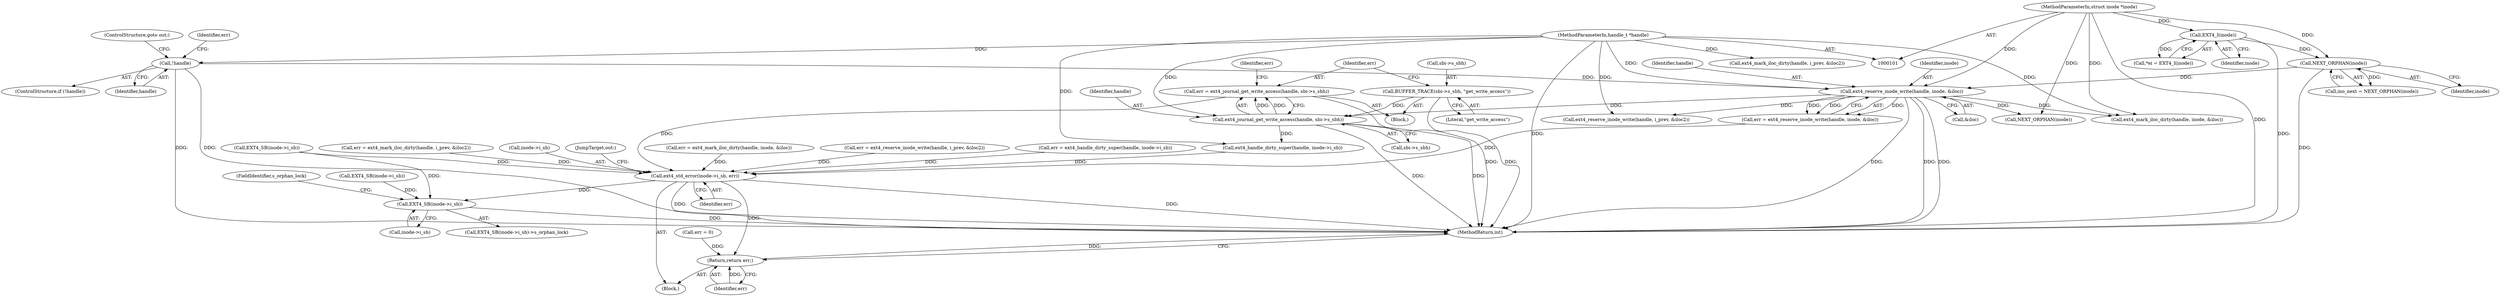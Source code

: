 digraph "0_linux_0e9a9a1ad619e7e987815d20262d36a2f95717ca@API" {
"1000212" [label="(Call,err = ext4_journal_get_write_access(handle, sbi->s_sbh))"];
"1000214" [label="(Call,ext4_journal_get_write_access(handle, sbi->s_sbh))"];
"1000187" [label="(Call,ext4_reserve_inode_write(handle, inode, &iloc))"];
"1000182" [label="(Call,!handle)"];
"1000102" [label="(MethodParameterIn,handle_t *handle)"];
"1000155" [label="(Call,NEXT_ORPHAN(inode))"];
"1000109" [label="(Call,EXT4_I(inode))"];
"1000103" [label="(MethodParameterIn,struct inode *inode)"];
"1000207" [label="(Call,BUFFER_TRACE(sbi->s_sbh, \"get_write_access\"))"];
"1000284" [label="(Call,ext4_std_error(inode->i_sb, err))"];
"1000293" [label="(Call,EXT4_SB(inode->i_sb))"];
"1000298" [label="(Return,return err;)"];
"1000297" [label="(FieldIdentifier,s_orphan_lock)"];
"1000109" [label="(Call,EXT4_I(inode))"];
"1000214" [label="(Call,ext4_journal_get_write_access(handle, sbi->s_sbh))"];
"1000182" [label="(Call,!handle)"];
"1000276" [label="(Call,err = ext4_mark_iloc_dirty(handle, inode, &iloc))"];
"1000285" [label="(Call,inode->i_sb)"];
"1000155" [label="(Call,NEXT_ORPHAN(inode))"];
"1000289" [label="(JumpTarget,out:)"];
"1000216" [label="(Call,sbi->s_sbh)"];
"1000181" [label="(ControlStructure,if (!handle))"];
"1000110" [label="(Identifier,inode)"];
"1000213" [label="(Identifier,err)"];
"1000186" [label="(Identifier,err)"];
"1000211" [label="(Literal,\"get_write_access\")"];
"1000284" [label="(Call,ext4_std_error(inode->i_sb, err))"];
"1000188" [label="(Identifier,handle)"];
"1000293" [label="(Call,EXT4_SB(inode->i_sb))"];
"1000115" [label="(Call,err = 0)"];
"1000232" [label="(Call,ext4_handle_dirty_super(handle, inode->i_sb))"];
"1000153" [label="(Call,ino_next = NEXT_ORPHAN(inode))"];
"1000278" [label="(Call,ext4_mark_iloc_dirty(handle, inode, &iloc))"];
"1000189" [label="(Identifier,inode)"];
"1000104" [label="(Block,)"];
"1000212" [label="(Call,err = ext4_journal_get_write_access(handle, sbi->s_sbh))"];
"1000184" [label="(ControlStructure,goto out;)"];
"1000156" [label="(Identifier,inode)"];
"1000299" [label="(Identifier,err)"];
"1000294" [label="(Call,inode->i_sb)"];
"1000248" [label="(Call,err = ext4_reserve_inode_write(handle, i_prev, &iloc2))"];
"1000166" [label="(Call,EXT4_SB(inode->i_sb))"];
"1000220" [label="(Identifier,err)"];
"1000202" [label="(Block,)"];
"1000230" [label="(Call,err = ext4_handle_dirty_super(handle, inode->i_sb))"];
"1000102" [label="(MethodParameterIn,handle_t *handle)"];
"1000187" [label="(Call,ext4_reserve_inode_write(handle, inode, &iloc))"];
"1000250" [label="(Call,ext4_reserve_inode_write(handle, i_prev, &iloc2))"];
"1000262" [label="(Call,err = ext4_mark_iloc_dirty(handle, i_prev, &iloc2))"];
"1000215" [label="(Identifier,handle)"];
"1000273" [label="(Call,NEXT_ORPHAN(inode))"];
"1000141" [label="(Call,EXT4_SB(inode->i_sb))"];
"1000208" [label="(Call,sbi->s_sbh)"];
"1000292" [label="(Call,EXT4_SB(inode->i_sb)->s_orphan_lock)"];
"1000264" [label="(Call,ext4_mark_iloc_dirty(handle, i_prev, &iloc2))"];
"1000185" [label="(Call,err = ext4_reserve_inode_write(handle, inode, &iloc))"];
"1000107" [label="(Call,*ei = EXT4_I(inode))"];
"1000190" [label="(Call,&iloc)"];
"1000207" [label="(Call,BUFFER_TRACE(sbi->s_sbh, \"get_write_access\"))"];
"1000298" [label="(Return,return err;)"];
"1000306" [label="(MethodReturn,int)"];
"1000103" [label="(MethodParameterIn,struct inode *inode)"];
"1000183" [label="(Identifier,handle)"];
"1000288" [label="(Identifier,err)"];
"1000212" -> "1000202"  [label="AST: "];
"1000212" -> "1000214"  [label="CFG: "];
"1000213" -> "1000212"  [label="AST: "];
"1000214" -> "1000212"  [label="AST: "];
"1000220" -> "1000212"  [label="CFG: "];
"1000212" -> "1000306"  [label="DDG: "];
"1000214" -> "1000212"  [label="DDG: "];
"1000214" -> "1000212"  [label="DDG: "];
"1000212" -> "1000284"  [label="DDG: "];
"1000214" -> "1000216"  [label="CFG: "];
"1000215" -> "1000214"  [label="AST: "];
"1000216" -> "1000214"  [label="AST: "];
"1000214" -> "1000306"  [label="DDG: "];
"1000214" -> "1000306"  [label="DDG: "];
"1000187" -> "1000214"  [label="DDG: "];
"1000102" -> "1000214"  [label="DDG: "];
"1000207" -> "1000214"  [label="DDG: "];
"1000214" -> "1000232"  [label="DDG: "];
"1000187" -> "1000185"  [label="AST: "];
"1000187" -> "1000190"  [label="CFG: "];
"1000188" -> "1000187"  [label="AST: "];
"1000189" -> "1000187"  [label="AST: "];
"1000190" -> "1000187"  [label="AST: "];
"1000185" -> "1000187"  [label="CFG: "];
"1000187" -> "1000306"  [label="DDG: "];
"1000187" -> "1000306"  [label="DDG: "];
"1000187" -> "1000306"  [label="DDG: "];
"1000187" -> "1000185"  [label="DDG: "];
"1000187" -> "1000185"  [label="DDG: "];
"1000187" -> "1000185"  [label="DDG: "];
"1000182" -> "1000187"  [label="DDG: "];
"1000102" -> "1000187"  [label="DDG: "];
"1000155" -> "1000187"  [label="DDG: "];
"1000103" -> "1000187"  [label="DDG: "];
"1000187" -> "1000250"  [label="DDG: "];
"1000187" -> "1000273"  [label="DDG: "];
"1000187" -> "1000278"  [label="DDG: "];
"1000182" -> "1000181"  [label="AST: "];
"1000182" -> "1000183"  [label="CFG: "];
"1000183" -> "1000182"  [label="AST: "];
"1000184" -> "1000182"  [label="CFG: "];
"1000186" -> "1000182"  [label="CFG: "];
"1000182" -> "1000306"  [label="DDG: "];
"1000182" -> "1000306"  [label="DDG: "];
"1000102" -> "1000182"  [label="DDG: "];
"1000102" -> "1000101"  [label="AST: "];
"1000102" -> "1000306"  [label="DDG: "];
"1000102" -> "1000232"  [label="DDG: "];
"1000102" -> "1000250"  [label="DDG: "];
"1000102" -> "1000264"  [label="DDG: "];
"1000102" -> "1000278"  [label="DDG: "];
"1000155" -> "1000153"  [label="AST: "];
"1000155" -> "1000156"  [label="CFG: "];
"1000156" -> "1000155"  [label="AST: "];
"1000153" -> "1000155"  [label="CFG: "];
"1000155" -> "1000306"  [label="DDG: "];
"1000155" -> "1000153"  [label="DDG: "];
"1000109" -> "1000155"  [label="DDG: "];
"1000103" -> "1000155"  [label="DDG: "];
"1000109" -> "1000107"  [label="AST: "];
"1000109" -> "1000110"  [label="CFG: "];
"1000110" -> "1000109"  [label="AST: "];
"1000107" -> "1000109"  [label="CFG: "];
"1000109" -> "1000306"  [label="DDG: "];
"1000109" -> "1000107"  [label="DDG: "];
"1000103" -> "1000109"  [label="DDG: "];
"1000103" -> "1000101"  [label="AST: "];
"1000103" -> "1000306"  [label="DDG: "];
"1000103" -> "1000273"  [label="DDG: "];
"1000103" -> "1000278"  [label="DDG: "];
"1000207" -> "1000202"  [label="AST: "];
"1000207" -> "1000211"  [label="CFG: "];
"1000208" -> "1000207"  [label="AST: "];
"1000211" -> "1000207"  [label="AST: "];
"1000213" -> "1000207"  [label="CFG: "];
"1000207" -> "1000306"  [label="DDG: "];
"1000284" -> "1000104"  [label="AST: "];
"1000284" -> "1000288"  [label="CFG: "];
"1000285" -> "1000284"  [label="AST: "];
"1000288" -> "1000284"  [label="AST: "];
"1000289" -> "1000284"  [label="CFG: "];
"1000284" -> "1000306"  [label="DDG: "];
"1000284" -> "1000306"  [label="DDG: "];
"1000166" -> "1000284"  [label="DDG: "];
"1000232" -> "1000284"  [label="DDG: "];
"1000185" -> "1000284"  [label="DDG: "];
"1000262" -> "1000284"  [label="DDG: "];
"1000230" -> "1000284"  [label="DDG: "];
"1000276" -> "1000284"  [label="DDG: "];
"1000248" -> "1000284"  [label="DDG: "];
"1000284" -> "1000293"  [label="DDG: "];
"1000284" -> "1000298"  [label="DDG: "];
"1000293" -> "1000292"  [label="AST: "];
"1000293" -> "1000294"  [label="CFG: "];
"1000294" -> "1000293"  [label="AST: "];
"1000297" -> "1000293"  [label="CFG: "];
"1000293" -> "1000306"  [label="DDG: "];
"1000141" -> "1000293"  [label="DDG: "];
"1000166" -> "1000293"  [label="DDG: "];
"1000298" -> "1000104"  [label="AST: "];
"1000298" -> "1000299"  [label="CFG: "];
"1000299" -> "1000298"  [label="AST: "];
"1000306" -> "1000298"  [label="CFG: "];
"1000298" -> "1000306"  [label="DDG: "];
"1000299" -> "1000298"  [label="DDG: "];
"1000115" -> "1000298"  [label="DDG: "];
}
